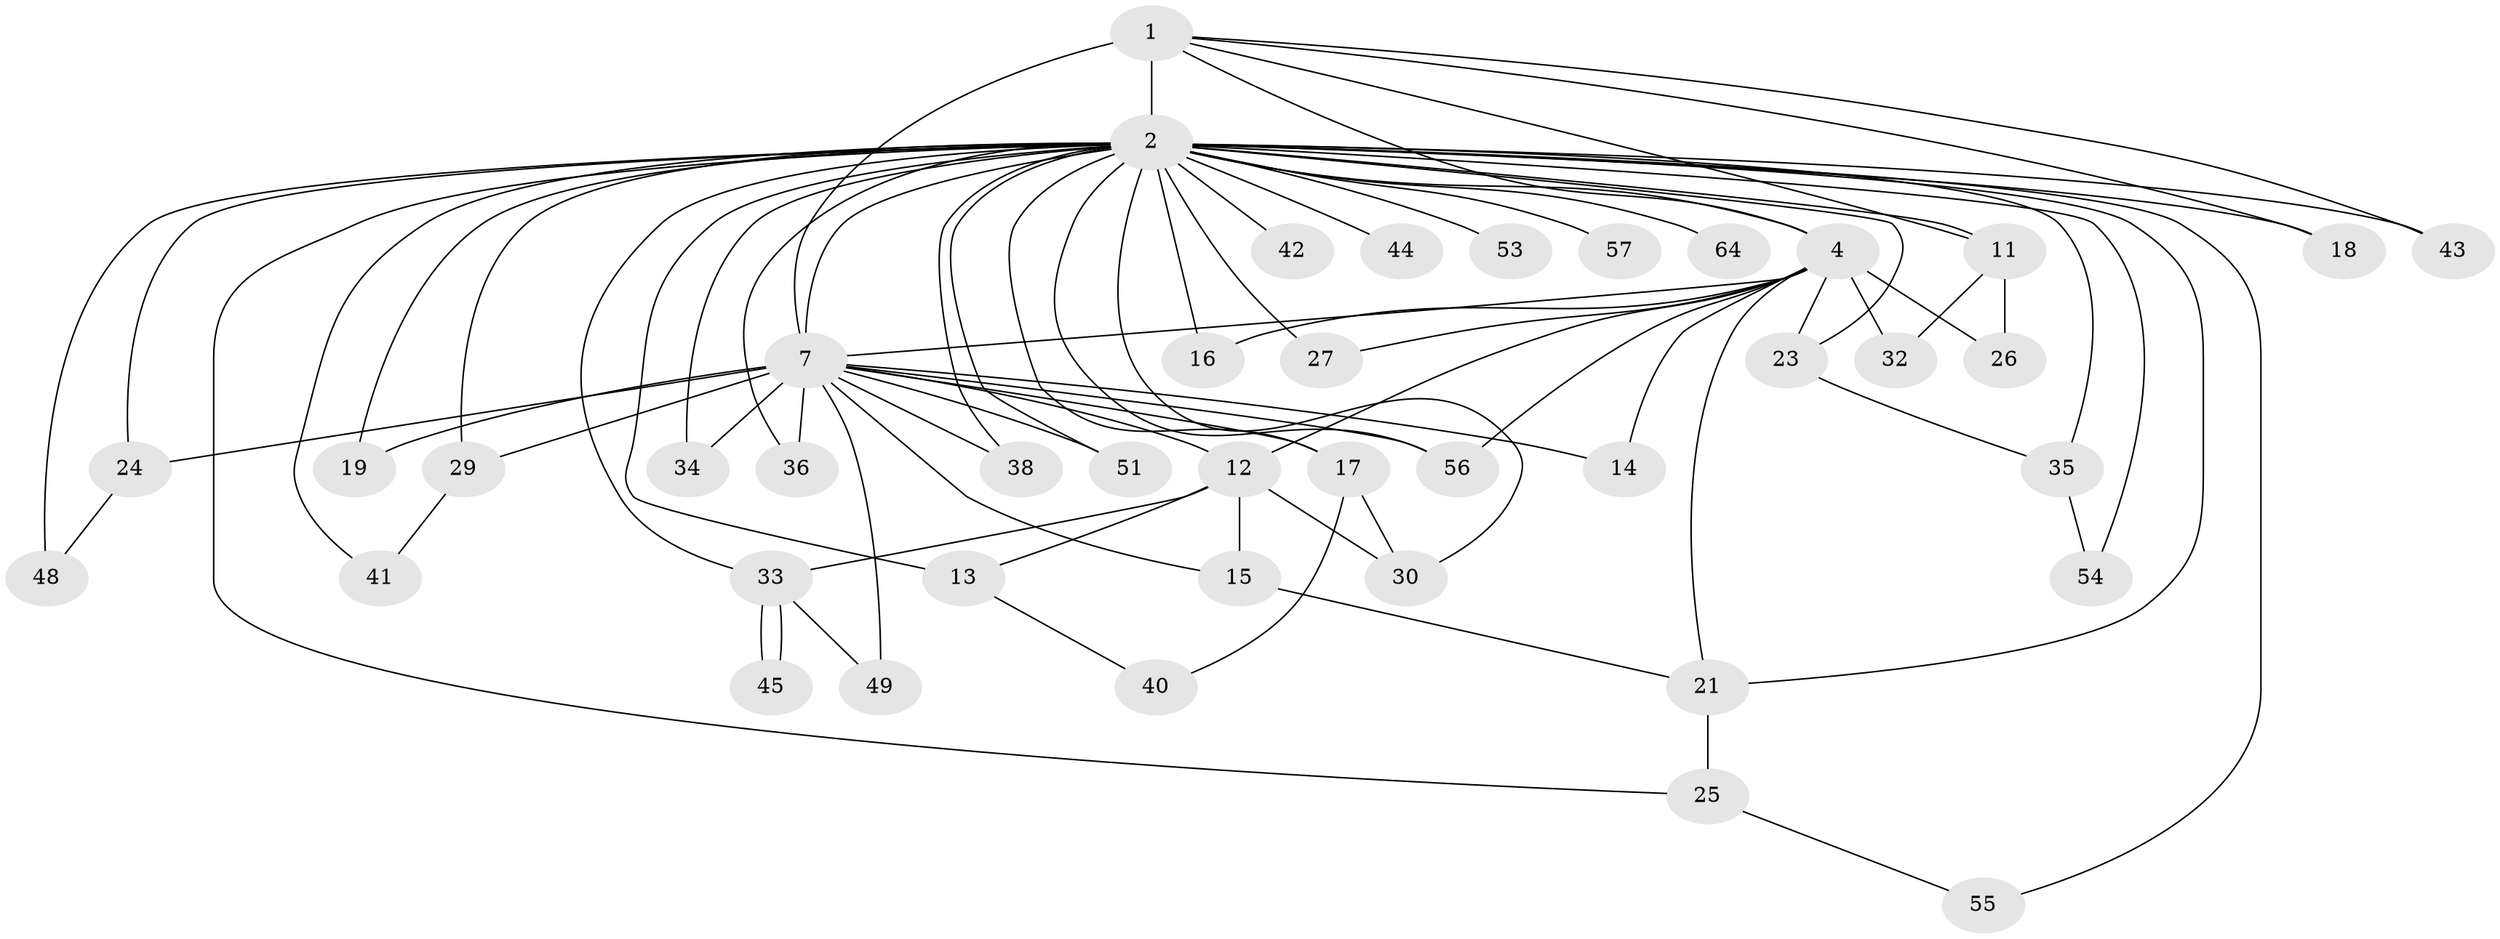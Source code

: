 // original degree distribution, {13: 0.023529411764705882, 23: 0.023529411764705882, 26: 0.011764705882352941, 15: 0.023529411764705882, 17: 0.011764705882352941, 19: 0.011764705882352941, 28: 0.011764705882352941, 4: 0.09411764705882353, 8: 0.011764705882352941, 5: 0.023529411764705882, 2: 0.5176470588235295, 3: 0.23529411764705882}
// Generated by graph-tools (version 1.1) at 2025/14/03/09/25 04:14:03]
// undirected, 42 vertices, 80 edges
graph export_dot {
graph [start="1"]
  node [color=gray90,style=filled];
  1;
  2 [super="+63+9+31+3+47+52+62+8+60"];
  4 [super="+22+20+5+59+66"];
  7 [super="+10"];
  11;
  12;
  13 [super="+46+37"];
  14;
  15 [super="+65"];
  16;
  17 [super="+81"];
  18;
  19;
  21;
  23;
  24;
  25;
  26;
  27 [super="+39"];
  29;
  30;
  32;
  33;
  34;
  35;
  36;
  38 [super="+50"];
  40;
  41;
  42;
  43;
  44;
  45;
  48;
  49;
  51 [super="+75"];
  53;
  54;
  55;
  56;
  57;
  64;
  1 -- 2 [weight=6];
  1 -- 4 [weight=2];
  1 -- 7 [weight=2];
  1 -- 11;
  1 -- 18;
  1 -- 43;
  2 -- 4 [weight=16];
  2 -- 7 [weight=13];
  2 -- 11;
  2 -- 21;
  2 -- 30;
  2 -- 42 [weight=2];
  2 -- 44 [weight=2];
  2 -- 57 [weight=2];
  2 -- 64 [weight=3];
  2 -- 13 [weight=4];
  2 -- 27 [weight=2];
  2 -- 36 [weight=2];
  2 -- 43;
  2 -- 48 [weight=3];
  2 -- 51 [weight=2];
  2 -- 53;
  2 -- 54;
  2 -- 56;
  2 -- 17 [weight=2];
  2 -- 16 [weight=2];
  2 -- 19;
  2 -- 23;
  2 -- 24;
  2 -- 25;
  2 -- 29;
  2 -- 33;
  2 -- 35;
  2 -- 41;
  2 -- 55;
  2 -- 34 [weight=3];
  2 -- 18;
  2 -- 38;
  4 -- 7 [weight=5];
  4 -- 16;
  4 -- 32;
  4 -- 27 [weight=2];
  4 -- 21;
  4 -- 12 [weight=2];
  4 -- 14;
  4 -- 23;
  4 -- 26;
  4 -- 56;
  7 -- 14;
  7 -- 38 [weight=2];
  7 -- 12;
  7 -- 15;
  7 -- 17;
  7 -- 19;
  7 -- 24;
  7 -- 29;
  7 -- 34;
  7 -- 36;
  7 -- 49;
  7 -- 51;
  7 -- 56;
  11 -- 26;
  11 -- 32;
  12 -- 13;
  12 -- 15 [weight=2];
  12 -- 30;
  12 -- 33;
  13 -- 40;
  15 -- 21;
  17 -- 40;
  17 -- 30;
  21 -- 25;
  23 -- 35;
  24 -- 48;
  25 -- 55;
  29 -- 41;
  33 -- 45;
  33 -- 45;
  33 -- 49;
  35 -- 54;
}
